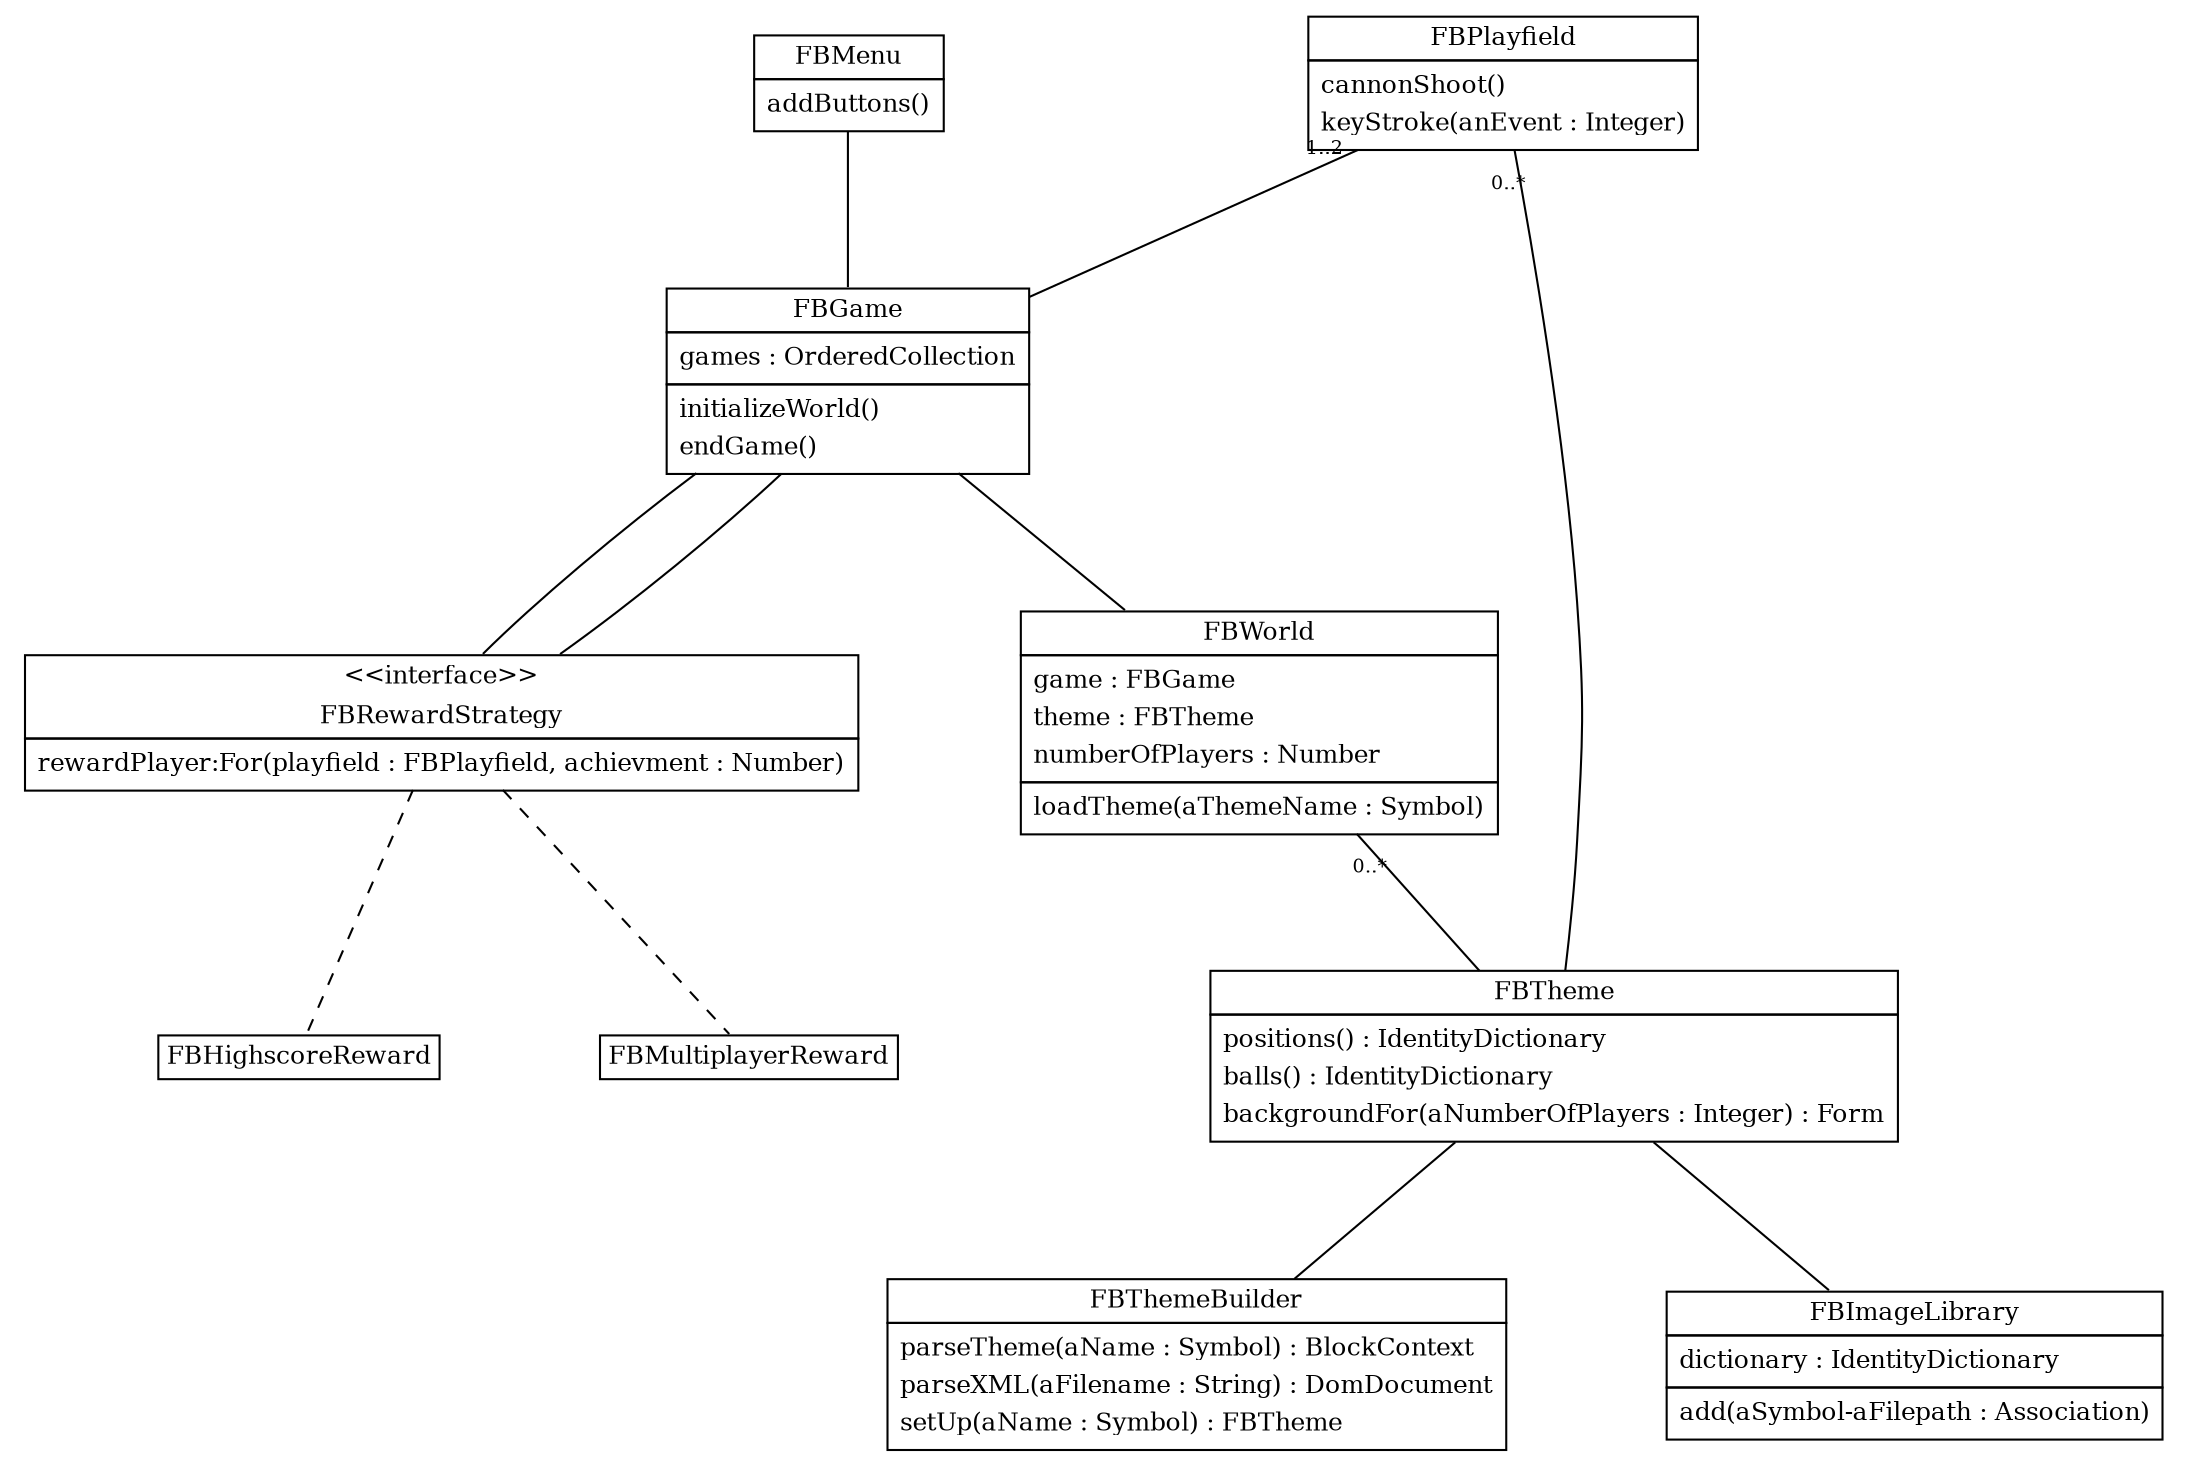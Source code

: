 graph Core {
    ranksep = "0.8"
    nodesep = "0.85"
    nojustify = "true"
    graph [
    ]
    node [
        fontsize = 12
        shape = "plaintext"
    ]
    edge [
        fontsize = 9
    ]
    // class Core::FBGame
    "FBGame" [label=<
        <TABLE border="0" cellspacing="0" cellpadding="0" cellborder="0" port="port">
        <TR><TD><TABLE border="1" cellborder="0" CELLPADDING="3" CELLSPACING="0" ALIGN="LEFT"><TR><TD>FBGame</TD></TR></TABLE></TD></TR><TR><TD><TABLE border="1" cellborder="0" CELLPADDING="0" CELLSPACING="5" ALIGN="LEFT"><TR><TD align="left">games : OrderedCollection</TD></TR></TABLE></TD></TR><TR><TD><TABLE border="1" cellborder="0" CELLPADDING="0" CELLSPACING="5" ALIGN="LEFT"><TR><TD align="left">initializeWorld()</TD></TR><TR><TD align="left">endGame()</TD></TR></TABLE></TD></TR></TABLE>>];
    // class Core::FBWorld
    "FBWorld" [label=<
        <TABLE border="0" cellspacing="0" cellpadding="0" cellborder="0" port="port">
        <TR><TD><TABLE border="1" cellborder="0" CELLPADDING="3" CELLSPACING="0" ALIGN="LEFT"><TR><TD>FBWorld</TD></TR></TABLE></TD></TR><TR><TD><TABLE border="1" cellborder="0" CELLPADDING="0" CELLSPACING="5" ALIGN="LEFT"><TR><TD align="left">game : FBGame</TD></TR><TR><TD align="left">theme : FBTheme</TD></TR><TR><TD align="left">numberOfPlayers : Number</TD></TR></TABLE></TD></TR><TR><TD><TABLE border="1" cellborder="0" CELLPADDING="0" CELLSPACING="5" ALIGN="LEFT"><TR><TD align="left">loadTheme(aThemeName : Symbol)</TD></TR></TABLE></TD></TR></TABLE>>];
    // class Core::FBTheme
    "FBTheme" [label=<
        <TABLE border="0" cellspacing="0" cellpadding="0" cellborder="0" port="port">
        <TR><TD><TABLE border="1" cellborder="0" CELLPADDING="3" CELLSPACING="0" ALIGN="LEFT"><TR><TD>FBTheme</TD></TR></TABLE></TD></TR><TR><TD><TABLE border="1" cellborder="0" CELLPADDING="0" CELLSPACING="5" ALIGN="LEFT"><TR><TD align="left">positions() : IdentityDictionary</TD></TR><TR><TD align="left">balls() : IdentityDictionary</TD></TR><TR><TD align="left">backgroundFor(aNumberOfPlayers : Integer) : Form</TD></TR></TABLE></TD></TR></TABLE>>];
    // class Core::FBPlayfield
    "FBPlayfield" [label=<
        <TABLE border="0" cellspacing="0" cellpadding="0" cellborder="0" port="port">
        <TR><TD><TABLE border="1" cellborder="0" CELLPADDING="3" CELLSPACING="0" ALIGN="LEFT"><TR><TD>FBPlayfield</TD></TR></TABLE></TD></TR><TR><TD><TABLE border="1" cellborder="0" CELLPADDING="0" CELLSPACING="5" ALIGN="LEFT"><TR><TD align="left">cannonShoot()</TD></TR><TR><TD align="left">keyStroke(anEvent : Integer)</TD></TR></TABLE></TD></TR></TABLE>>];
    FBPlayfield:port -- FBGame:port [
        label = ""
        arrowhead = "opennone"
        headlabel = ""
        arrowtail = "nonenone"
        taillabel = " 1..2"
        labeldistance = "1.7"
        constraint = "true"
        style = "solid"
    ]
    FBPlayfield:port -- FBTheme:port [
        label = ""
        arrowhead = "opennone"
        headlabel = ""
        arrowtail = "nonenone"
        taillabel = " 0..*"
        labeldistance = "1.7"
        constraint = "true"
        style = "solid"
    ]
    // class Core::FBThemeBuilder
    "FBThemeBuilder" [label=<
        <TABLE border="0" cellspacing="0" cellpadding="0" cellborder="0" port="port">
        <TR><TD><TABLE border="1" cellborder="0" CELLPADDING="3" CELLSPACING="0" ALIGN="LEFT"><TR><TD>FBThemeBuilder</TD></TR></TABLE></TD></TR><TR><TD><TABLE border="1" cellborder="0" CELLPADDING="0" CELLSPACING="5" ALIGN="LEFT"><TR><TD align="left">parseTheme(aName : Symbol) : BlockContext</TD></TR><TR><TD align="left">parseXML(aFilename : String) : DomDocument</TD></TR><TR><TD align="left">setUp(aName : Symbol) : FBTheme</TD></TR></TABLE></TD></TR></TABLE>>];
    FBTheme:port -- FBThemeBuilder:port [
        label = ""
        arrowhead = "opennone"
        headlabel = ""
        arrowtail = "nonenone"
        taillabel = ""
        labeldistance = "1.7"
        constraint = "true"
        style = "solid"
    ]
    // class Core::FBImageLibrary
    "FBImageLibrary" [label=<
        <TABLE border="0" cellspacing="0" cellpadding="0" cellborder="0" port="port">
        <TR><TD><TABLE border="1" cellborder="0" CELLPADDING="3" CELLSPACING="0" ALIGN="LEFT"><TR><TD>FBImageLibrary</TD></TR></TABLE></TD></TR><TR><TD><TABLE border="1" cellborder="0" CELLPADDING="0" CELLSPACING="5" ALIGN="LEFT"><TR><TD align="left">dictionary : IdentityDictionary</TD></TR></TABLE></TD></TR><TR><TD><TABLE border="1" cellborder="0" CELLPADDING="0" CELLSPACING="5" ALIGN="LEFT"><TR><TD align="left">add(aSymbol-aFilepath : Association)</TD></TR></TABLE></TD></TR></TABLE>>];
    FBTheme:port -- FBImageLibrary:port [
        label = ""
        arrowhead = "opennone"
        headlabel = ""
        arrowtail = "diamondnone"
        taillabel = ""
        labeldistance = "1.7"
        constraint = "true"
        style = "solid"
    ]
    FBWorld:port -- FBTheme:port [
        label = ""
        arrowhead = "opennone"
        headlabel = ""
        arrowtail = "nonenone"
        taillabel = " 0..*"
        labeldistance = "1.7"
        constraint = "true"
        style = "solid"
    ]
    FBGame:port -- FBWorld:port [
        label = ""
        arrowhead = "opennone"
        headlabel = ""
        arrowtail = "diamondnone"
        taillabel = ""
        labeldistance = "1.7"
        constraint = "true"
        style = "solid"
    ]
    // interface Core::FBRewardStrategy
    "FBRewardStrategy" [
    label=<
        <TABLE border="0" cellspacing="0" cellpadding="0" cellborder="0" port="port">
        <TR><TD><TABLE border="1" cellborder="0" CELLPADDING="3" CELLSPACING="0" ALIGN="LEFT"><TR><TD>&lt;&lt;interface&gt;&gt;</TD></TR><TR><TD>FBRewardStrategy</TD></TR></TABLE></TD></TR><TR><TD><TABLE border="1" cellborder="0" CELLPADDING="0" CELLSPACING="5" align="left"><TR><TD align="left">rewardPlayer:For(playfield : FBPlayfield, achievment : Number)</TD></TR></TABLE></TD></TR></TABLE>>];
    FBGame:port -- FBRewardStrategy:port [
        label = ""
        arrowhead = "opennone"
        headlabel = ""
        arrowtail = "nonenone"
        taillabel = ""
        labeldistance = "1.7"
        constraint = "true"
        style = "solid"
    ]
    FBGame:port -- FBRewardStrategy:port [
        label = ""
        arrowhead = "opennone"
        headlabel = ""
        arrowtail = "nonenone"
        taillabel = ""
        labeldistance = "1.7"
        constraint = "true"
        style = "solid"
    ]
    // class Core::FBMenu
    "FBMenu" [label=<
        <TABLE border="0" cellspacing="0" cellpadding="0" cellborder="0" port="port">
        <TR><TD><TABLE border="1" cellborder="0" CELLPADDING="3" CELLSPACING="0" ALIGN="LEFT"><TR><TD>FBMenu</TD></TR></TABLE></TD></TR><TR><TD><TABLE border="1" cellborder="0" CELLPADDING="0" CELLSPACING="5" ALIGN="LEFT"><TR><TD align="left">addButtons()</TD></TR></TABLE></TD></TR></TABLE>>];
    FBMenu:port -- FBGame:port [
        label = ""
        arrowhead = "opennone"
        headlabel = ""
        arrowtail = "nonenone"
        taillabel = ""
        labeldistance = "1.7"
        constraint = "true"
        style = "solid"
    ]
    // class Core::FBHighscoreReward
    "FBHighscoreReward" [label=<
        <TABLE border="0" cellspacing="0" cellpadding="0" cellborder="0" port="port">
        <TR><TD><TABLE border="1" cellborder="0" CELLPADDING="3" CELLSPACING="0" ALIGN="LEFT"><TR><TD>FBHighscoreReward</TD></TR></TABLE></TD></TR></TABLE>>];
    edge [
        arrowtail = "empty"
        arrowhead = "none"
        taillabel = ""
        headlabel = ""
        style = "dashed"
    ]
    FBRewardStrategy:port -- FBHighscoreReward:port
    // class Core::FBMultiplayerReward
    "FBMultiplayerReward" [label=<
        <TABLE border="0" cellspacing="0" cellpadding="0" cellborder="0" port="port">
        <TR><TD><TABLE border="1" cellborder="0" CELLPADDING="3" CELLSPACING="0" ALIGN="LEFT"><TR><TD>FBMultiplayerReward</TD></TR></TABLE></TD></TR></TABLE>>];
    edge [
        arrowtail = "empty"
        arrowhead = "none"
        taillabel = ""
        headlabel = ""
        style = "dashed"
    ]
    FBRewardStrategy:port -- FBMultiplayerReward:port

}

